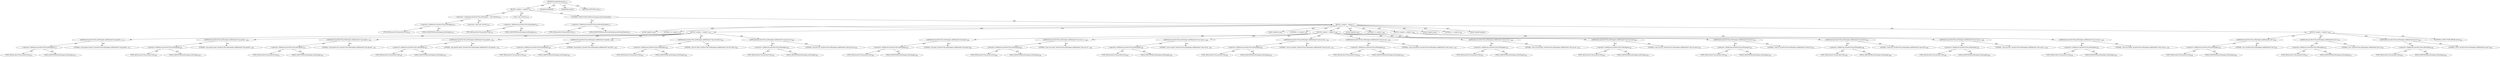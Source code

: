 digraph "buildJrePackages" {  
"111669149702" [label = <(METHOD,buildJrePackages)<SUB>275</SUB>> ]
"25769803794" [label = <(BLOCK,&lt;empty&gt;,&lt;empty&gt;)<SUB>275</SUB>> ]
"30064771120" [label = <(&lt;operator&gt;.assignment,JavaEnvUtils.jrePackages = new Vector())<SUB>276</SUB>> ]
"30064771121" [label = <(&lt;operator&gt;.fieldAccess,JavaEnvUtils.jrePackages)<SUB>276</SUB>> ]
"180388626444" [label = <(TYPE_REF,JavaEnvUtils,JavaEnvUtils)<SUB>276</SUB>> ]
"55834574860" [label = <(FIELD_IDENTIFIER,jrePackages,jrePackages)<SUB>276</SUB>> ]
"30064771122" [label = <(&lt;operator&gt;.alloc,new Vector())<SUB>276</SUB>> ]
"30064771123" [label = <(&lt;init&gt;,new Vector())<SUB>276</SUB>> ]
"30064771124" [label = <(&lt;operator&gt;.fieldAccess,JavaEnvUtils.jrePackages)<SUB>276</SUB>> ]
"180388626445" [label = <(TYPE_REF,JavaEnvUtils,JavaEnvUtils)<SUB>276</SUB>> ]
"55834574861" [label = <(FIELD_IDENTIFIER,jrePackages,jrePackages)<SUB>276</SUB>> ]
"47244640268" [label = <(CONTROL_STRUCTURE,SWITCH,switch(javaVersionNumber))> ]
"30064771125" [label = <(&lt;operator&gt;.fieldAccess,JavaEnvUtils.javaVersionNumber)<SUB>277</SUB>> ]
"180388626446" [label = <(TYPE_REF,JavaEnvUtils,JavaEnvUtils)<SUB>277</SUB>> ]
"55834574862" [label = <(FIELD_IDENTIFIER,javaVersionNumber,javaVersionNumber)<SUB>277</SUB>> ]
"25769803795" [label = <(BLOCK,&lt;empty&gt;,&lt;empty&gt;)> ]
"81604378624" [label = <(JUMP_TARGET,case)> ]
"90194313230" [label = <(LITERAL,14,&lt;empty&gt;)<SUB>278</SUB>> ]
"25769803796" [label = <(BLOCK,&lt;empty&gt;,&lt;empty&gt;)<SUB>279</SUB>> ]
"30064771126" [label = <(addElement,JavaEnvUtils.jrePackages.addElement(&quot;org.apache...)<SUB>279</SUB>> ]
"30064771127" [label = <(&lt;operator&gt;.fieldAccess,JavaEnvUtils.jrePackages)<SUB>279</SUB>> ]
"180388626447" [label = <(TYPE_REF,JavaEnvUtils,JavaEnvUtils)<SUB>279</SUB>> ]
"55834574863" [label = <(FIELD_IDENTIFIER,jrePackages,jrePackages)<SUB>279</SUB>> ]
"90194313231" [label = <(LITERAL,&quot;org.apache.crimson&quot;,JavaEnvUtils.jrePackages.addElement(&quot;org.apache...)<SUB>279</SUB>> ]
"30064771128" [label = <(addElement,JavaEnvUtils.jrePackages.addElement(&quot;org.apache...)<SUB>280</SUB>> ]
"30064771129" [label = <(&lt;operator&gt;.fieldAccess,JavaEnvUtils.jrePackages)<SUB>280</SUB>> ]
"180388626448" [label = <(TYPE_REF,JavaEnvUtils,JavaEnvUtils)<SUB>280</SUB>> ]
"55834574864" [label = <(FIELD_IDENTIFIER,jrePackages,jrePackages)<SUB>280</SUB>> ]
"90194313232" [label = <(LITERAL,&quot;org.apache.xalan&quot;,JavaEnvUtils.jrePackages.addElement(&quot;org.apache...)<SUB>280</SUB>> ]
"30064771130" [label = <(addElement,JavaEnvUtils.jrePackages.addElement(&quot;org.apache...)<SUB>281</SUB>> ]
"30064771131" [label = <(&lt;operator&gt;.fieldAccess,JavaEnvUtils.jrePackages)<SUB>281</SUB>> ]
"180388626449" [label = <(TYPE_REF,JavaEnvUtils,JavaEnvUtils)<SUB>281</SUB>> ]
"55834574865" [label = <(FIELD_IDENTIFIER,jrePackages,jrePackages)<SUB>281</SUB>> ]
"90194313233" [label = <(LITERAL,&quot;org.apache.xml&quot;,JavaEnvUtils.jrePackages.addElement(&quot;org.apache...)<SUB>281</SUB>> ]
"30064771132" [label = <(addElement,JavaEnvUtils.jrePackages.addElement(&quot;org.apache...)<SUB>282</SUB>> ]
"30064771133" [label = <(&lt;operator&gt;.fieldAccess,JavaEnvUtils.jrePackages)<SUB>282</SUB>> ]
"180388626450" [label = <(TYPE_REF,JavaEnvUtils,JavaEnvUtils)<SUB>282</SUB>> ]
"55834574866" [label = <(FIELD_IDENTIFIER,jrePackages,jrePackages)<SUB>282</SUB>> ]
"90194313234" [label = <(LITERAL,&quot;org.apache.xpath&quot;,JavaEnvUtils.jrePackages.addElement(&quot;org.apache...)<SUB>282</SUB>> ]
"30064771134" [label = <(addElement,JavaEnvUtils.jrePackages.addElement(&quot;org.ietf.j...)<SUB>283</SUB>> ]
"30064771135" [label = <(&lt;operator&gt;.fieldAccess,JavaEnvUtils.jrePackages)<SUB>283</SUB>> ]
"180388626451" [label = <(TYPE_REF,JavaEnvUtils,JavaEnvUtils)<SUB>283</SUB>> ]
"55834574867" [label = <(FIELD_IDENTIFIER,jrePackages,jrePackages)<SUB>283</SUB>> ]
"90194313235" [label = <(LITERAL,&quot;org.ietf.jgss&quot;,JavaEnvUtils.jrePackages.addElement(&quot;org.ietf.j...)<SUB>283</SUB>> ]
"30064771136" [label = <(addElement,JavaEnvUtils.jrePackages.addElement(&quot;org.w3c.dom&quot;))<SUB>284</SUB>> ]
"30064771137" [label = <(&lt;operator&gt;.fieldAccess,JavaEnvUtils.jrePackages)<SUB>284</SUB>> ]
"180388626452" [label = <(TYPE_REF,JavaEnvUtils,JavaEnvUtils)<SUB>284</SUB>> ]
"55834574868" [label = <(FIELD_IDENTIFIER,jrePackages,jrePackages)<SUB>284</SUB>> ]
"90194313236" [label = <(LITERAL,&quot;org.w3c.dom&quot;,JavaEnvUtils.jrePackages.addElement(&quot;org.w3c.dom&quot;))<SUB>284</SUB>> ]
"30064771138" [label = <(addElement,JavaEnvUtils.jrePackages.addElement(&quot;org.xml.sax&quot;))<SUB>285</SUB>> ]
"30064771139" [label = <(&lt;operator&gt;.fieldAccess,JavaEnvUtils.jrePackages)<SUB>285</SUB>> ]
"180388626453" [label = <(TYPE_REF,JavaEnvUtils,JavaEnvUtils)<SUB>285</SUB>> ]
"55834574869" [label = <(FIELD_IDENTIFIER,jrePackages,jrePackages)<SUB>285</SUB>> ]
"90194313237" [label = <(LITERAL,&quot;org.xml.sax&quot;,JavaEnvUtils.jrePackages.addElement(&quot;org.xml.sax&quot;))<SUB>285</SUB>> ]
"81604378625" [label = <(JUMP_TARGET,case)> ]
"90194313238" [label = <(LITERAL,13,&lt;empty&gt;)<SUB>287</SUB>> ]
"25769803797" [label = <(BLOCK,&lt;empty&gt;,&lt;empty&gt;)<SUB>288</SUB>> ]
"30064771140" [label = <(addElement,JavaEnvUtils.jrePackages.addElement(&quot;org.omg&quot;))<SUB>288</SUB>> ]
"30064771141" [label = <(&lt;operator&gt;.fieldAccess,JavaEnvUtils.jrePackages)<SUB>288</SUB>> ]
"180388626454" [label = <(TYPE_REF,JavaEnvUtils,JavaEnvUtils)<SUB>288</SUB>> ]
"55834574870" [label = <(FIELD_IDENTIFIER,jrePackages,jrePackages)<SUB>288</SUB>> ]
"90194313239" [label = <(LITERAL,&quot;org.omg&quot;,JavaEnvUtils.jrePackages.addElement(&quot;org.omg&quot;))<SUB>288</SUB>> ]
"30064771142" [label = <(addElement,JavaEnvUtils.jrePackages.addElement(&quot;com.sun.co...)<SUB>289</SUB>> ]
"30064771143" [label = <(&lt;operator&gt;.fieldAccess,JavaEnvUtils.jrePackages)<SUB>289</SUB>> ]
"180388626455" [label = <(TYPE_REF,JavaEnvUtils,JavaEnvUtils)<SUB>289</SUB>> ]
"55834574871" [label = <(FIELD_IDENTIFIER,jrePackages,jrePackages)<SUB>289</SUB>> ]
"90194313240" [label = <(LITERAL,&quot;com.sun.corba&quot;,JavaEnvUtils.jrePackages.addElement(&quot;com.sun.co...)<SUB>289</SUB>> ]
"30064771144" [label = <(addElement,JavaEnvUtils.jrePackages.addElement(&quot;com.sun.jn...)<SUB>290</SUB>> ]
"30064771145" [label = <(&lt;operator&gt;.fieldAccess,JavaEnvUtils.jrePackages)<SUB>290</SUB>> ]
"180388626456" [label = <(TYPE_REF,JavaEnvUtils,JavaEnvUtils)<SUB>290</SUB>> ]
"55834574872" [label = <(FIELD_IDENTIFIER,jrePackages,jrePackages)<SUB>290</SUB>> ]
"90194313241" [label = <(LITERAL,&quot;com.sun.jndi&quot;,JavaEnvUtils.jrePackages.addElement(&quot;com.sun.jn...)<SUB>290</SUB>> ]
"30064771146" [label = <(addElement,JavaEnvUtils.jrePackages.addElement(&quot;com.sun.me...)<SUB>291</SUB>> ]
"30064771147" [label = <(&lt;operator&gt;.fieldAccess,JavaEnvUtils.jrePackages)<SUB>291</SUB>> ]
"180388626457" [label = <(TYPE_REF,JavaEnvUtils,JavaEnvUtils)<SUB>291</SUB>> ]
"55834574873" [label = <(FIELD_IDENTIFIER,jrePackages,jrePackages)<SUB>291</SUB>> ]
"90194313242" [label = <(LITERAL,&quot;com.sun.media&quot;,JavaEnvUtils.jrePackages.addElement(&quot;com.sun.me...)<SUB>291</SUB>> ]
"30064771148" [label = <(addElement,JavaEnvUtils.jrePackages.addElement(&quot;com.sun.na...)<SUB>292</SUB>> ]
"30064771149" [label = <(&lt;operator&gt;.fieldAccess,JavaEnvUtils.jrePackages)<SUB>292</SUB>> ]
"180388626458" [label = <(TYPE_REF,JavaEnvUtils,JavaEnvUtils)<SUB>292</SUB>> ]
"55834574874" [label = <(FIELD_IDENTIFIER,jrePackages,jrePackages)<SUB>292</SUB>> ]
"90194313243" [label = <(LITERAL,&quot;com.sun.naming&quot;,JavaEnvUtils.jrePackages.addElement(&quot;com.sun.na...)<SUB>292</SUB>> ]
"30064771150" [label = <(addElement,JavaEnvUtils.jrePackages.addElement(&quot;com.sun.or...)<SUB>293</SUB>> ]
"30064771151" [label = <(&lt;operator&gt;.fieldAccess,JavaEnvUtils.jrePackages)<SUB>293</SUB>> ]
"180388626459" [label = <(TYPE_REF,JavaEnvUtils,JavaEnvUtils)<SUB>293</SUB>> ]
"55834574875" [label = <(FIELD_IDENTIFIER,jrePackages,jrePackages)<SUB>293</SUB>> ]
"90194313244" [label = <(LITERAL,&quot;com.sun.org.omg&quot;,JavaEnvUtils.jrePackages.addElement(&quot;com.sun.or...)<SUB>293</SUB>> ]
"30064771152" [label = <(addElement,JavaEnvUtils.jrePackages.addElement(&quot;com.sun.rmi&quot;))<SUB>294</SUB>> ]
"30064771153" [label = <(&lt;operator&gt;.fieldAccess,JavaEnvUtils.jrePackages)<SUB>294</SUB>> ]
"180388626460" [label = <(TYPE_REF,JavaEnvUtils,JavaEnvUtils)<SUB>294</SUB>> ]
"55834574876" [label = <(FIELD_IDENTIFIER,jrePackages,jrePackages)<SUB>294</SUB>> ]
"90194313245" [label = <(LITERAL,&quot;com.sun.rmi&quot;,JavaEnvUtils.jrePackages.addElement(&quot;com.sun.rmi&quot;))<SUB>294</SUB>> ]
"30064771154" [label = <(addElement,JavaEnvUtils.jrePackages.addElement(&quot;sunw.io&quot;))<SUB>295</SUB>> ]
"30064771155" [label = <(&lt;operator&gt;.fieldAccess,JavaEnvUtils.jrePackages)<SUB>295</SUB>> ]
"180388626461" [label = <(TYPE_REF,JavaEnvUtils,JavaEnvUtils)<SUB>295</SUB>> ]
"55834574877" [label = <(FIELD_IDENTIFIER,jrePackages,jrePackages)<SUB>295</SUB>> ]
"90194313246" [label = <(LITERAL,&quot;sunw.io&quot;,JavaEnvUtils.jrePackages.addElement(&quot;sunw.io&quot;))<SUB>295</SUB>> ]
"30064771156" [label = <(addElement,JavaEnvUtils.jrePackages.addElement(&quot;sunw.util&quot;))<SUB>296</SUB>> ]
"30064771157" [label = <(&lt;operator&gt;.fieldAccess,JavaEnvUtils.jrePackages)<SUB>296</SUB>> ]
"180388626462" [label = <(TYPE_REF,JavaEnvUtils,JavaEnvUtils)<SUB>296</SUB>> ]
"55834574878" [label = <(FIELD_IDENTIFIER,jrePackages,jrePackages)<SUB>296</SUB>> ]
"90194313247" [label = <(LITERAL,&quot;sunw.util&quot;,JavaEnvUtils.jrePackages.addElement(&quot;sunw.util&quot;))<SUB>296</SUB>> ]
"81604378626" [label = <(JUMP_TARGET,case)> ]
"90194313248" [label = <(LITERAL,12,&lt;empty&gt;)<SUB>298</SUB>> ]
"25769803798" [label = <(BLOCK,&lt;empty&gt;,&lt;empty&gt;)<SUB>299</SUB>> ]
"30064771158" [label = <(addElement,JavaEnvUtils.jrePackages.addElement(&quot;com.sun.ja...)<SUB>299</SUB>> ]
"30064771159" [label = <(&lt;operator&gt;.fieldAccess,JavaEnvUtils.jrePackages)<SUB>299</SUB>> ]
"180388626463" [label = <(TYPE_REF,JavaEnvUtils,JavaEnvUtils)<SUB>299</SUB>> ]
"55834574879" [label = <(FIELD_IDENTIFIER,jrePackages,jrePackages)<SUB>299</SUB>> ]
"90194313249" [label = <(LITERAL,&quot;com.sun.java&quot;,JavaEnvUtils.jrePackages.addElement(&quot;com.sun.ja...)<SUB>299</SUB>> ]
"30064771160" [label = <(addElement,JavaEnvUtils.jrePackages.addElement(&quot;com.sun.im...)<SUB>300</SUB>> ]
"30064771161" [label = <(&lt;operator&gt;.fieldAccess,JavaEnvUtils.jrePackages)<SUB>300</SUB>> ]
"180388626464" [label = <(TYPE_REF,JavaEnvUtils,JavaEnvUtils)<SUB>300</SUB>> ]
"55834574880" [label = <(FIELD_IDENTIFIER,jrePackages,jrePackages)<SUB>300</SUB>> ]
"90194313250" [label = <(LITERAL,&quot;com.sun.image&quot;,JavaEnvUtils.jrePackages.addElement(&quot;com.sun.im...)<SUB>300</SUB>> ]
"81604378627" [label = <(JUMP_TARGET,case)> ]
"90194313251" [label = <(LITERAL,11,&lt;empty&gt;)<SUB>303</SUB>> ]
"81604378628" [label = <(JUMP_TARGET,default)> ]
"25769803799" [label = <(BLOCK,&lt;empty&gt;,&lt;empty&gt;)<SUB>306</SUB>> ]
"30064771162" [label = <(addElement,JavaEnvUtils.jrePackages.addElement(&quot;sun&quot;))<SUB>306</SUB>> ]
"30064771163" [label = <(&lt;operator&gt;.fieldAccess,JavaEnvUtils.jrePackages)<SUB>306</SUB>> ]
"180388626465" [label = <(TYPE_REF,JavaEnvUtils,JavaEnvUtils)<SUB>306</SUB>> ]
"55834574881" [label = <(FIELD_IDENTIFIER,jrePackages,jrePackages)<SUB>306</SUB>> ]
"90194313252" [label = <(LITERAL,&quot;sun&quot;,JavaEnvUtils.jrePackages.addElement(&quot;sun&quot;))<SUB>306</SUB>> ]
"30064771164" [label = <(addElement,JavaEnvUtils.jrePackages.addElement(&quot;java&quot;))<SUB>307</SUB>> ]
"30064771165" [label = <(&lt;operator&gt;.fieldAccess,JavaEnvUtils.jrePackages)<SUB>307</SUB>> ]
"180388626466" [label = <(TYPE_REF,JavaEnvUtils,JavaEnvUtils)<SUB>307</SUB>> ]
"55834574882" [label = <(FIELD_IDENTIFIER,jrePackages,jrePackages)<SUB>307</SUB>> ]
"90194313253" [label = <(LITERAL,&quot;java&quot;,JavaEnvUtils.jrePackages.addElement(&quot;java&quot;))<SUB>307</SUB>> ]
"30064771166" [label = <(addElement,JavaEnvUtils.jrePackages.addElement(&quot;javax&quot;))<SUB>308</SUB>> ]
"30064771167" [label = <(&lt;operator&gt;.fieldAccess,JavaEnvUtils.jrePackages)<SUB>308</SUB>> ]
"180388626467" [label = <(TYPE_REF,JavaEnvUtils,JavaEnvUtils)<SUB>308</SUB>> ]
"55834574883" [label = <(FIELD_IDENTIFIER,jrePackages,jrePackages)<SUB>308</SUB>> ]
"90194313254" [label = <(LITERAL,&quot;javax&quot;,JavaEnvUtils.jrePackages.addElement(&quot;javax&quot;))<SUB>308</SUB>> ]
"47244640269" [label = <(CONTROL_STRUCTURE,BREAK,break;)<SUB>309</SUB>> ]
"133143986214" [label = <(MODIFIER,PRIVATE)> ]
"133143986215" [label = <(MODIFIER,STATIC)> ]
"128849018886" [label = <(METHOD_RETURN,void)<SUB>275</SUB>> ]
  "111669149702" -> "25769803794"  [ label = "AST: "] 
  "111669149702" -> "133143986214"  [ label = "AST: "] 
  "111669149702" -> "133143986215"  [ label = "AST: "] 
  "111669149702" -> "128849018886"  [ label = "AST: "] 
  "25769803794" -> "30064771120"  [ label = "AST: "] 
  "25769803794" -> "30064771123"  [ label = "AST: "] 
  "25769803794" -> "47244640268"  [ label = "AST: "] 
  "30064771120" -> "30064771121"  [ label = "AST: "] 
  "30064771120" -> "30064771122"  [ label = "AST: "] 
  "30064771121" -> "180388626444"  [ label = "AST: "] 
  "30064771121" -> "55834574860"  [ label = "AST: "] 
  "30064771123" -> "30064771124"  [ label = "AST: "] 
  "30064771124" -> "180388626445"  [ label = "AST: "] 
  "30064771124" -> "55834574861"  [ label = "AST: "] 
  "47244640268" -> "30064771125"  [ label = "AST: "] 
  "47244640268" -> "25769803795"  [ label = "AST: "] 
  "30064771125" -> "180388626446"  [ label = "AST: "] 
  "30064771125" -> "55834574862"  [ label = "AST: "] 
  "25769803795" -> "81604378624"  [ label = "AST: "] 
  "25769803795" -> "90194313230"  [ label = "AST: "] 
  "25769803795" -> "25769803796"  [ label = "AST: "] 
  "25769803795" -> "81604378625"  [ label = "AST: "] 
  "25769803795" -> "90194313238"  [ label = "AST: "] 
  "25769803795" -> "25769803797"  [ label = "AST: "] 
  "25769803795" -> "81604378626"  [ label = "AST: "] 
  "25769803795" -> "90194313248"  [ label = "AST: "] 
  "25769803795" -> "25769803798"  [ label = "AST: "] 
  "25769803795" -> "81604378627"  [ label = "AST: "] 
  "25769803795" -> "90194313251"  [ label = "AST: "] 
  "25769803795" -> "81604378628"  [ label = "AST: "] 
  "25769803795" -> "25769803799"  [ label = "AST: "] 
  "25769803796" -> "30064771126"  [ label = "AST: "] 
  "25769803796" -> "30064771128"  [ label = "AST: "] 
  "25769803796" -> "30064771130"  [ label = "AST: "] 
  "25769803796" -> "30064771132"  [ label = "AST: "] 
  "25769803796" -> "30064771134"  [ label = "AST: "] 
  "25769803796" -> "30064771136"  [ label = "AST: "] 
  "25769803796" -> "30064771138"  [ label = "AST: "] 
  "30064771126" -> "30064771127"  [ label = "AST: "] 
  "30064771126" -> "90194313231"  [ label = "AST: "] 
  "30064771127" -> "180388626447"  [ label = "AST: "] 
  "30064771127" -> "55834574863"  [ label = "AST: "] 
  "30064771128" -> "30064771129"  [ label = "AST: "] 
  "30064771128" -> "90194313232"  [ label = "AST: "] 
  "30064771129" -> "180388626448"  [ label = "AST: "] 
  "30064771129" -> "55834574864"  [ label = "AST: "] 
  "30064771130" -> "30064771131"  [ label = "AST: "] 
  "30064771130" -> "90194313233"  [ label = "AST: "] 
  "30064771131" -> "180388626449"  [ label = "AST: "] 
  "30064771131" -> "55834574865"  [ label = "AST: "] 
  "30064771132" -> "30064771133"  [ label = "AST: "] 
  "30064771132" -> "90194313234"  [ label = "AST: "] 
  "30064771133" -> "180388626450"  [ label = "AST: "] 
  "30064771133" -> "55834574866"  [ label = "AST: "] 
  "30064771134" -> "30064771135"  [ label = "AST: "] 
  "30064771134" -> "90194313235"  [ label = "AST: "] 
  "30064771135" -> "180388626451"  [ label = "AST: "] 
  "30064771135" -> "55834574867"  [ label = "AST: "] 
  "30064771136" -> "30064771137"  [ label = "AST: "] 
  "30064771136" -> "90194313236"  [ label = "AST: "] 
  "30064771137" -> "180388626452"  [ label = "AST: "] 
  "30064771137" -> "55834574868"  [ label = "AST: "] 
  "30064771138" -> "30064771139"  [ label = "AST: "] 
  "30064771138" -> "90194313237"  [ label = "AST: "] 
  "30064771139" -> "180388626453"  [ label = "AST: "] 
  "30064771139" -> "55834574869"  [ label = "AST: "] 
  "25769803797" -> "30064771140"  [ label = "AST: "] 
  "25769803797" -> "30064771142"  [ label = "AST: "] 
  "25769803797" -> "30064771144"  [ label = "AST: "] 
  "25769803797" -> "30064771146"  [ label = "AST: "] 
  "25769803797" -> "30064771148"  [ label = "AST: "] 
  "25769803797" -> "30064771150"  [ label = "AST: "] 
  "25769803797" -> "30064771152"  [ label = "AST: "] 
  "25769803797" -> "30064771154"  [ label = "AST: "] 
  "25769803797" -> "30064771156"  [ label = "AST: "] 
  "30064771140" -> "30064771141"  [ label = "AST: "] 
  "30064771140" -> "90194313239"  [ label = "AST: "] 
  "30064771141" -> "180388626454"  [ label = "AST: "] 
  "30064771141" -> "55834574870"  [ label = "AST: "] 
  "30064771142" -> "30064771143"  [ label = "AST: "] 
  "30064771142" -> "90194313240"  [ label = "AST: "] 
  "30064771143" -> "180388626455"  [ label = "AST: "] 
  "30064771143" -> "55834574871"  [ label = "AST: "] 
  "30064771144" -> "30064771145"  [ label = "AST: "] 
  "30064771144" -> "90194313241"  [ label = "AST: "] 
  "30064771145" -> "180388626456"  [ label = "AST: "] 
  "30064771145" -> "55834574872"  [ label = "AST: "] 
  "30064771146" -> "30064771147"  [ label = "AST: "] 
  "30064771146" -> "90194313242"  [ label = "AST: "] 
  "30064771147" -> "180388626457"  [ label = "AST: "] 
  "30064771147" -> "55834574873"  [ label = "AST: "] 
  "30064771148" -> "30064771149"  [ label = "AST: "] 
  "30064771148" -> "90194313243"  [ label = "AST: "] 
  "30064771149" -> "180388626458"  [ label = "AST: "] 
  "30064771149" -> "55834574874"  [ label = "AST: "] 
  "30064771150" -> "30064771151"  [ label = "AST: "] 
  "30064771150" -> "90194313244"  [ label = "AST: "] 
  "30064771151" -> "180388626459"  [ label = "AST: "] 
  "30064771151" -> "55834574875"  [ label = "AST: "] 
  "30064771152" -> "30064771153"  [ label = "AST: "] 
  "30064771152" -> "90194313245"  [ label = "AST: "] 
  "30064771153" -> "180388626460"  [ label = "AST: "] 
  "30064771153" -> "55834574876"  [ label = "AST: "] 
  "30064771154" -> "30064771155"  [ label = "AST: "] 
  "30064771154" -> "90194313246"  [ label = "AST: "] 
  "30064771155" -> "180388626461"  [ label = "AST: "] 
  "30064771155" -> "55834574877"  [ label = "AST: "] 
  "30064771156" -> "30064771157"  [ label = "AST: "] 
  "30064771156" -> "90194313247"  [ label = "AST: "] 
  "30064771157" -> "180388626462"  [ label = "AST: "] 
  "30064771157" -> "55834574878"  [ label = "AST: "] 
  "25769803798" -> "30064771158"  [ label = "AST: "] 
  "25769803798" -> "30064771160"  [ label = "AST: "] 
  "30064771158" -> "30064771159"  [ label = "AST: "] 
  "30064771158" -> "90194313249"  [ label = "AST: "] 
  "30064771159" -> "180388626463"  [ label = "AST: "] 
  "30064771159" -> "55834574879"  [ label = "AST: "] 
  "30064771160" -> "30064771161"  [ label = "AST: "] 
  "30064771160" -> "90194313250"  [ label = "AST: "] 
  "30064771161" -> "180388626464"  [ label = "AST: "] 
  "30064771161" -> "55834574880"  [ label = "AST: "] 
  "25769803799" -> "30064771162"  [ label = "AST: "] 
  "25769803799" -> "30064771164"  [ label = "AST: "] 
  "25769803799" -> "30064771166"  [ label = "AST: "] 
  "25769803799" -> "47244640269"  [ label = "AST: "] 
  "30064771162" -> "30064771163"  [ label = "AST: "] 
  "30064771162" -> "90194313252"  [ label = "AST: "] 
  "30064771163" -> "180388626465"  [ label = "AST: "] 
  "30064771163" -> "55834574881"  [ label = "AST: "] 
  "30064771164" -> "30064771165"  [ label = "AST: "] 
  "30064771164" -> "90194313253"  [ label = "AST: "] 
  "30064771165" -> "180388626466"  [ label = "AST: "] 
  "30064771165" -> "55834574882"  [ label = "AST: "] 
  "30064771166" -> "30064771167"  [ label = "AST: "] 
  "30064771166" -> "90194313254"  [ label = "AST: "] 
  "30064771167" -> "180388626467"  [ label = "AST: "] 
  "30064771167" -> "55834574883"  [ label = "AST: "] 
}
